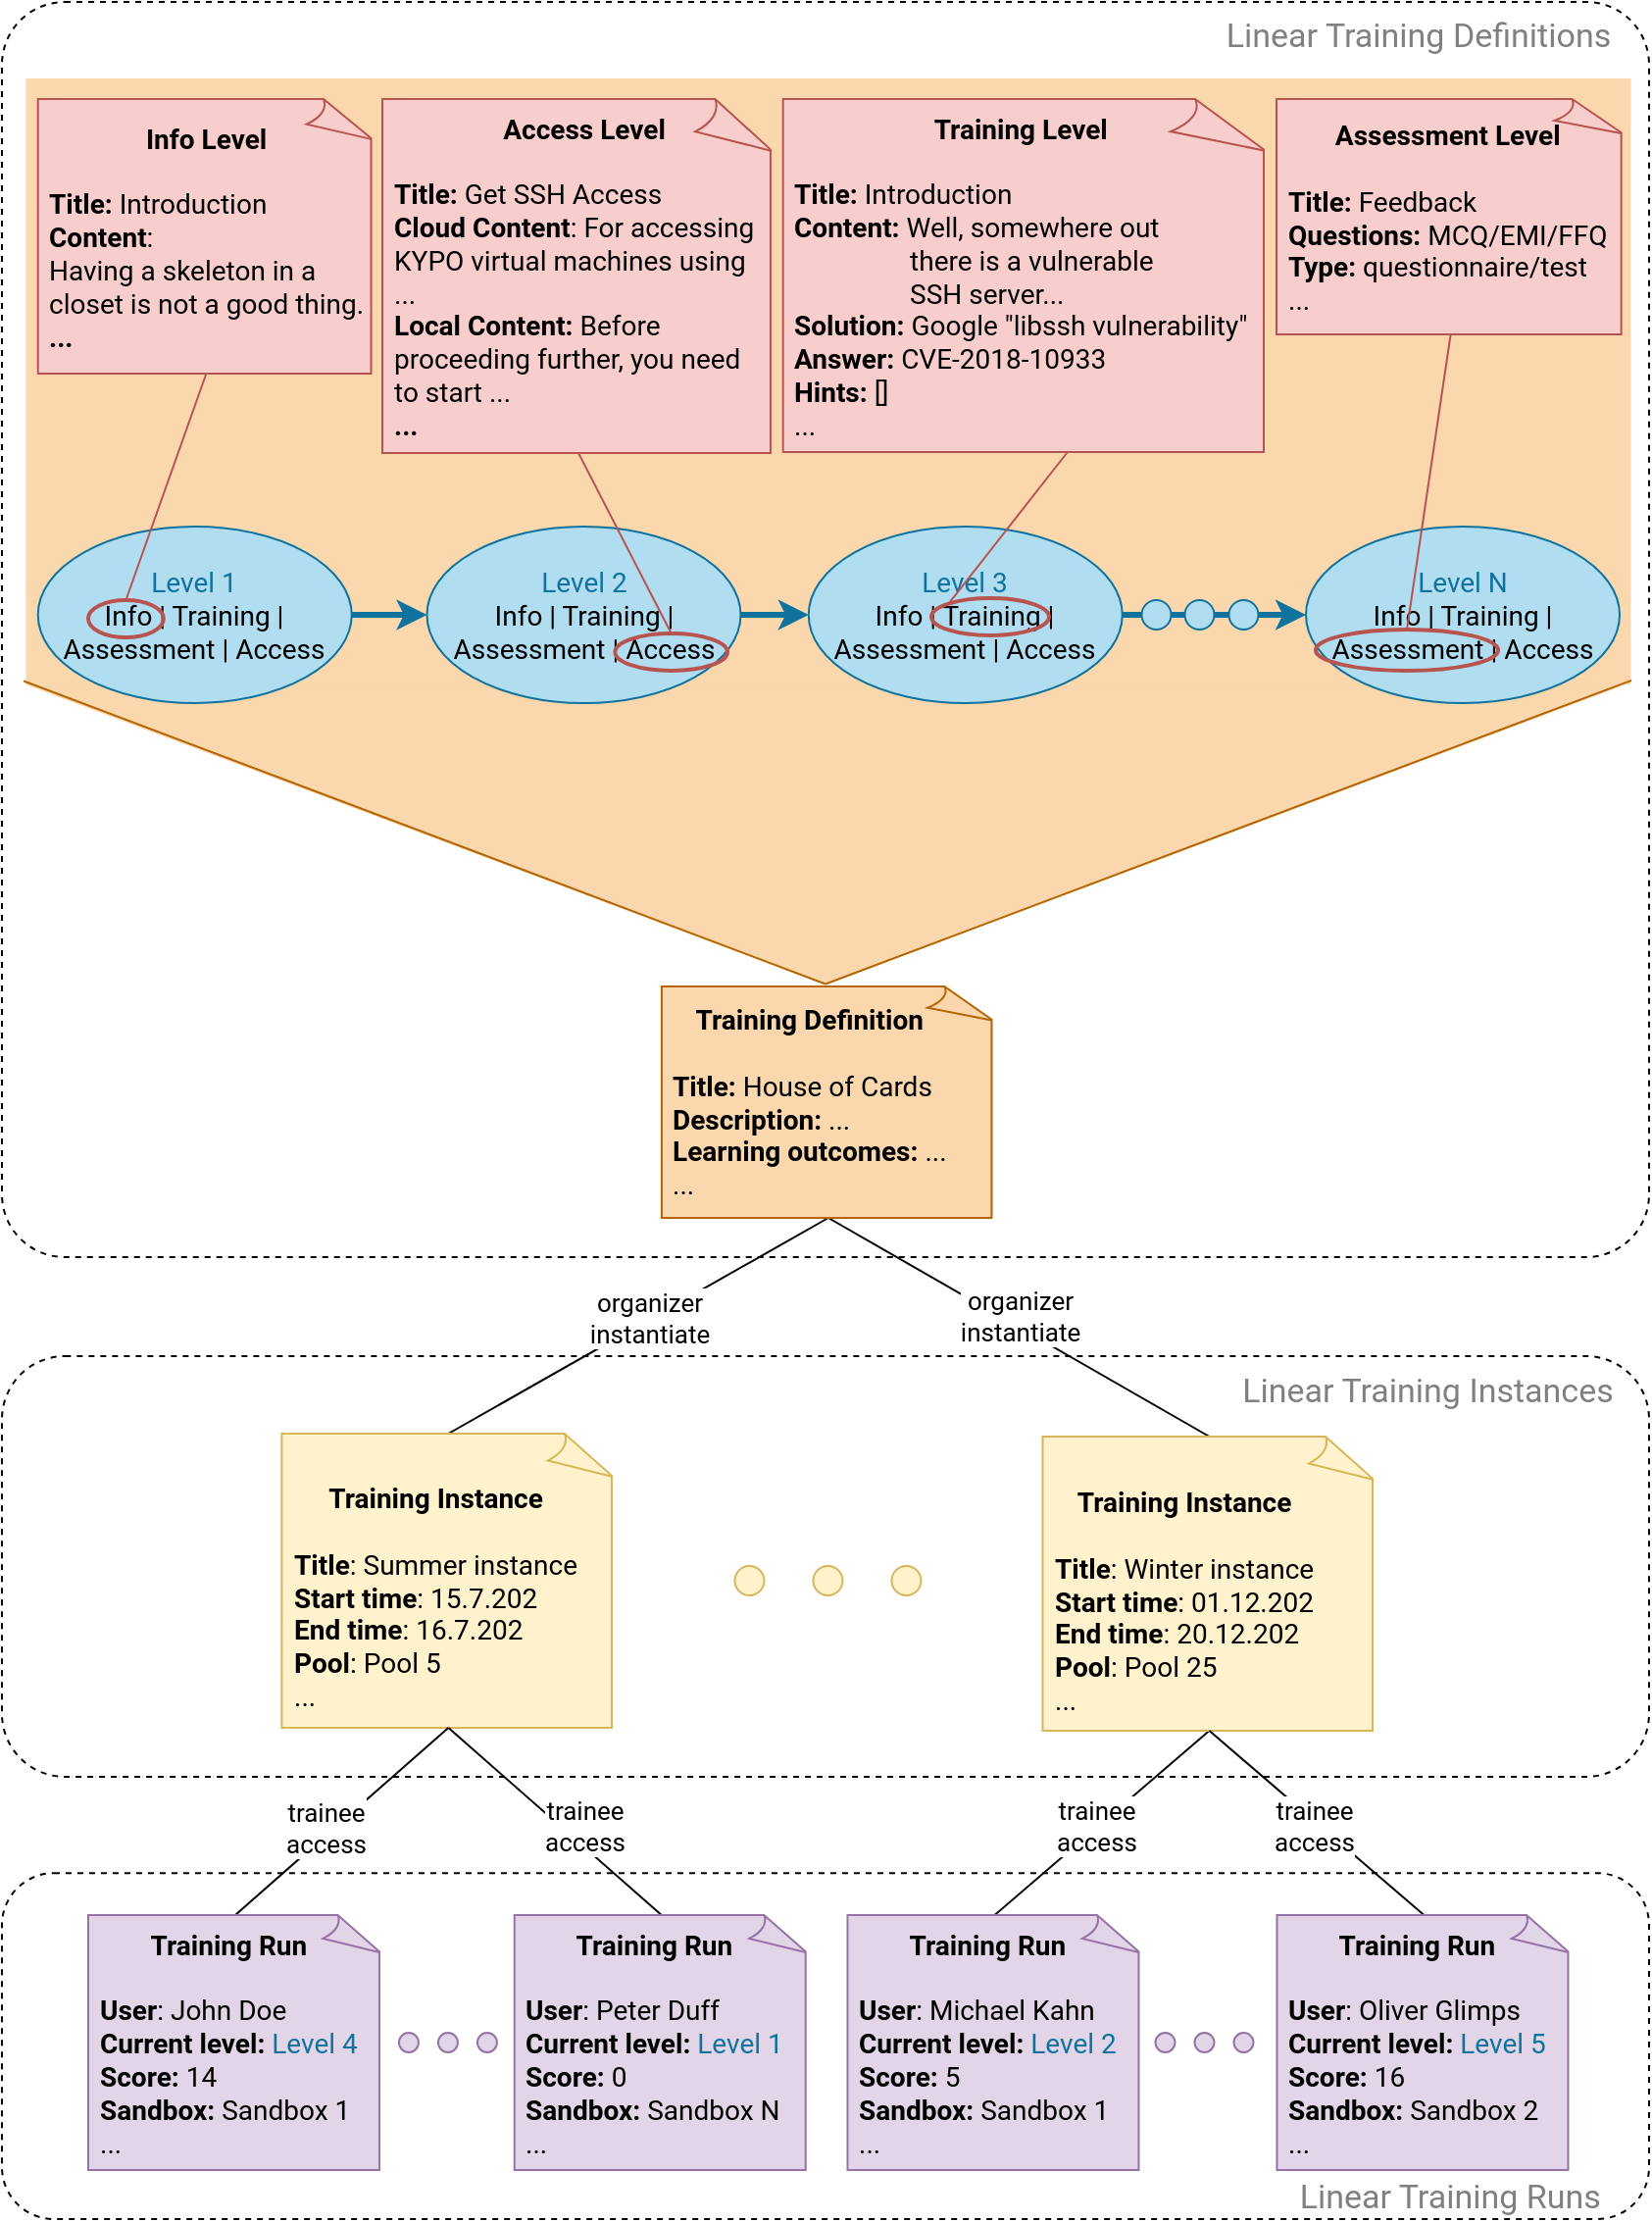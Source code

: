 <mxfile version="20.0.1" type="google"><diagram id="N9VuCAeONcaqFVB-W8J4" name="Page-1"><mxGraphModel grid="1" page="1" gridSize="10" guides="1" tooltips="1" connect="1" arrows="1" fold="1" pageScale="1" pageWidth="840" pageHeight="1135" math="0" shadow="0"><root><mxCell id="0"/><mxCell id="1" parent="0"/><mxCell id="20mukdS7Ii_qEKHX3Sq8-68" value="&lt;div style=&quot;font-size: 13px&quot;&gt;&lt;font style=&quot;font-size: 17px&quot;&gt;Linear Training Runs&lt;/font&gt; &amp;nbsp; &amp;nbsp; &amp;nbsp;&amp;nbsp; &lt;br&gt;&lt;/div&gt;" style="rounded=1;whiteSpace=wrap;html=1;strokeWidth=1;fillColor=none;fontFamily=Roboto;align=right;dashed=1;verticalAlign=bottom;fontColor=#808080;rotation=0;arcSize=15;fontSource=https%3A%2F%2Ffonts.googleapis.com%2Fcss%3Ffamily%3DRoboto;" vertex="1" parent="1"><mxGeometry x="-1680" y="954.1" width="840" height="176.4" as="geometry"/></mxCell><mxCell id="20mukdS7Ii_qEKHX3Sq8-67" value="&lt;div style=&quot;font-size: 13px&quot;&gt;&lt;font style=&quot;font-size: 17px&quot;&gt;&amp;nbsp;Linear Training Instances&lt;/font&gt; &amp;nbsp;&amp;nbsp;&amp;nbsp;&amp;nbsp; &lt;br&gt;&lt;/div&gt;&amp;nbsp;&amp;nbsp;&amp;nbsp;&amp;nbsp;&amp;nbsp; " style="rounded=1;whiteSpace=wrap;html=1;strokeWidth=1;fillColor=none;fontFamily=Roboto;align=right;dashed=1;verticalAlign=top;fontColor=#808080;rotation=0;arcSize=15;fontSource=https%3A%2F%2Ffonts.googleapis.com%2Fcss%3Ffamily%3DRoboto;" vertex="1" parent="1"><mxGeometry x="-1680" y="690.5" width="840" height="214.5" as="geometry"/></mxCell><mxCell id="20mukdS7Ii_qEKHX3Sq8-66" value="&lt;div style=&quot;font-size: 14px&quot;&gt;&lt;font style=&quot;font-size: 17px&quot;&gt;Linear Training Definition&lt;/font&gt;&lt;font style=&quot;font-size: 17px&quot;&gt;s&lt;/font&gt; &amp;nbsp;&amp;nbsp;&amp;nbsp;&amp;nbsp; &lt;br&gt;&lt;/div&gt;&amp;nbsp;&amp;nbsp;&amp;nbsp;&amp;nbsp;&amp;nbsp; " style="rounded=1;whiteSpace=wrap;html=1;strokeWidth=1;fillColor=none;fontFamily=Roboto;align=right;dashed=1;verticalAlign=top;fontColor=#808080;rotation=0;arcSize=5;fontSource=https%3A%2F%2Ffonts.googleapis.com%2Fcss%3Ffamily%3DRoboto;" vertex="1" parent="1"><mxGeometry x="-1680" width="840" height="640" as="geometry"/></mxCell><mxCell id="20mukdS7Ii_qEKHX3Sq8-1" value="" style="rounded=0;whiteSpace=wrap;html=1;strokeWidth=1;fillColor=#fad7ac;strokeColor=#FAD7AC;fontSize=14;fontFamily=Roboto;fontSource=https%3A%2F%2Ffonts.googleapis.com%2Fcss%3Ffamily%3DRoboto;" vertex="1" parent="1"><mxGeometry x="-1667.3" y="39.5" width="817.52" height="308" as="geometry"/></mxCell><mxCell id="20mukdS7Ii_qEKHX3Sq8-2" style="rounded=0;orthogonalLoop=1;jettySize=auto;html=1;exitX=0.5;exitY=1;exitDx=0;exitDy=0;exitPerimeter=0;endArrow=none;endFill=0;strokeWidth=1;entryX=0.5;entryY=0;entryDx=0;entryDy=0;entryPerimeter=0;startArrow=none;startFill=0;fontFamily=Roboto;fontSource=https%3A%2F%2Ffonts.googleapis.com%2Fcss%3Ffamily%3DRoboto;" edge="1" parent="1" source="20mukdS7Ii_qEKHX3Sq8-6" target="20mukdS7Ii_qEKHX3Sq8-7"><mxGeometry relative="1" as="geometry"/></mxCell><mxCell id="20mukdS7Ii_qEKHX3Sq8-3" value="&lt;font data-font-src=&quot;https://fonts.googleapis.com/css?family=Roboto&quot; style=&quot;font-size: 13px;&quot;&gt;organizer &lt;br style=&quot;font-size: 13px;&quot;&gt;instantiate &lt;/font&gt;" style="edgeLabel;html=1;align=center;verticalAlign=middle;resizable=0;points=[];rotation=0;fontSize=13;fontFamily=Roboto;fontSource=https%3A%2F%2Ffonts.googleapis.com%2Fcss%3Ffamily%3DRoboto;" vertex="1" connectable="0" parent="20mukdS7Ii_qEKHX3Sq8-2"><mxGeometry x="-0.064" y="-1" relative="1" as="geometry"><mxPoint as="offset"/></mxGeometry></mxCell><mxCell id="20mukdS7Ii_qEKHX3Sq8-4" style="edgeStyle=none;rounded=0;orthogonalLoop=1;jettySize=auto;html=1;exitX=0.5;exitY=1;exitDx=0;exitDy=0;exitPerimeter=0;entryX=0.5;entryY=0;entryDx=0;entryDy=0;entryPerimeter=0;endArrow=none;endFill=0;strokeWidth=1;startArrow=none;startFill=0;fontFamily=Roboto;fontSource=https%3A%2F%2Ffonts.googleapis.com%2Fcss%3Ffamily%3DRoboto;" edge="1" parent="1" source="20mukdS7Ii_qEKHX3Sq8-6" target="20mukdS7Ii_qEKHX3Sq8-20"><mxGeometry relative="1" as="geometry"/></mxCell><mxCell id="20mukdS7Ii_qEKHX3Sq8-5" value="&lt;font data-font-src=&quot;https://fonts.googleapis.com/css?family=Roboto&quot; style=&quot;font-size: 13px;&quot;&gt;organizer &lt;br style=&quot;font-size: 13px;&quot;&gt;instantiate &lt;/font&gt;" style="edgeLabel;html=1;align=center;verticalAlign=middle;resizable=0;points=[];rotation=0;fontSize=13;fontFamily=Roboto;fontSource=https%3A%2F%2Ffonts.googleapis.com%2Fcss%3Ffamily%3DRoboto;" vertex="1" connectable="0" parent="20mukdS7Ii_qEKHX3Sq8-4"><mxGeometry x="-0.179" y="-3" relative="1" as="geometry"><mxPoint x="19.03" y="1" as="offset"/></mxGeometry></mxCell><mxCell id="20mukdS7Ii_qEKHX3Sq8-6" value="&lt;div style=&quot;font-size: 14px;&quot; align=&quot;center&quot;&gt;&lt;font data-font-src=&quot;https://fonts.googleapis.com/css?family=Open+Sans&quot; style=&quot;font-size: 14px;&quot;&gt;Training Definition&lt;br style=&quot;font-size: 14px;&quot;&gt;&lt;/font&gt;&lt;/div&gt;&lt;div style=&quot;font-size: 14px;&quot;&gt;&lt;font data-font-src=&quot;https://fonts.googleapis.com/css?family=Open+Sans&quot; style=&quot;font-size: 14px;&quot;&gt;&lt;br style=&quot;font-size: 14px;&quot;&gt;&lt;/font&gt;&lt;/div&gt;&lt;div style=&quot;font-size: 14px;&quot;&gt;&lt;font data-font-src=&quot;https://fonts.googleapis.com/css?family=Open+Sans&quot; style=&quot;font-size: 14px;&quot;&gt;&lt;b style=&quot;font-size: 14px;&quot;&gt;Title&lt;/b&gt;: &lt;span style=&quot;font-weight: normal; font-size: 14px;&quot;&gt;House of Cards&lt;/span&gt; &lt;br style=&quot;font-size: 14px;&quot;&gt;&lt;/font&gt;&lt;/div&gt;&lt;div style=&quot;font-size: 14px;&quot;&gt;&lt;div style=&quot;font-size: 14px;&quot;&gt;&lt;font data-font-src=&quot;https://fonts.googleapis.com/css?family=Open+Sans&quot; style=&quot;font-size: 14px;&quot;&gt;&lt;b style=&quot;font-size: 14px;&quot;&gt;Description:&lt;/b&gt; &lt;span style=&quot;font-weight: normal; font-size: 14px;&quot;&gt;...&lt;/span&gt;&lt;/font&gt;&lt;font data-font-src=&quot;https://fonts.googleapis.com/css?family=Open+Sans&quot; style=&quot;font-size: 14px;&quot;&gt;&lt;br style=&quot;font-size: 14px;&quot;&gt;&lt;font data-font-src=&quot;https://fonts.googleapis.com/css?family=Roboto&quot; style=&quot;font-size: 14px;&quot;&gt;&lt;b style=&quot;font-size: 14px;&quot;&gt;Learning outcomes&lt;/b&gt;: &lt;span style=&quot;font-weight: normal; font-size: 14px;&quot;&gt;...&lt;/span&gt;&lt;/font&gt;&lt;br style=&quot;font-size: 14px;&quot;&gt;&lt;/font&gt;&lt;/div&gt; &lt;div style=&quot;font-size: 14px;&quot;&gt;&lt;font data-font-src=&quot;https://fonts.googleapis.com/css?family=Open+Sans&quot; style=&quot;font-size: 14px;&quot;&gt;&lt;span style=&quot;font-weight: normal; font-size: 14px;&quot;&gt;...&lt;/span&gt;&lt;/font&gt;&lt;/div&gt;&lt;/div&gt;" style="whiteSpace=wrap;html=1;shape=mxgraph.basic.document;fontStyle=1;fillColor=#fad7ac;strokeColor=#b46504;align=left;spacingLeft=4;fontSize=14;fontFamily=Roboto;fontSource=https%3A%2F%2Ffonts.googleapis.com%2Fcss%3Ffamily%3DRoboto;" vertex="1" parent="1"><mxGeometry x="-1343.54" y="502" width="170" height="118" as="geometry"/></mxCell><mxCell id="20mukdS7Ii_qEKHX3Sq8-7" value="&lt;font data-font-src=&quot;https://fonts.googleapis.com/css?family=Roboto&quot; style=&quot;font-size: 14px;&quot;&gt;&lt;b style=&quot;font-size: 14px;&quot;&gt;&lt;br style=&quot;font-size: 14px;&quot;&gt;&lt;/b&gt;&lt;/font&gt;&lt;div style=&quot;font-size: 14px;&quot;&gt;&lt;div style=&quot;font-size: 14px;&quot; align=&quot;center&quot;&gt;&lt;font data-font-src=&quot;https://fonts.googleapis.com/css?family=Roboto&quot; style=&quot;font-size: 14px;&quot;&gt;&lt;b style=&quot;font-size: 14px;&quot;&gt;Training Instance&lt;/b&gt;&lt;/font&gt;&lt;br style=&quot;font-size: 14px;&quot;&gt;&lt;/div&gt;&lt;br style=&quot;font-size: 14px;&quot;&gt;&lt;/div&gt;&lt;div style=&quot;font-size: 14px;&quot; align=&quot;left&quot;&gt;&lt;font data-font-src=&quot;https://fonts.googleapis.com/css?family=Roboto&quot; style=&quot;font-size: 14px;&quot;&gt;&lt;b style=&quot;font-size: 14px;&quot;&gt;Title&lt;/b&gt;: Summer instance &lt;br style=&quot;font-size: 14px;&quot;&gt;&lt;/font&gt;&lt;/div&gt;&lt;div style=&quot;font-size: 14px;&quot; align=&quot;left&quot;&gt;&lt;font data-font-src=&quot;https://fonts.googleapis.com/css?family=Roboto&quot; style=&quot;font-size: 14px;&quot;&gt;&lt;b style=&quot;font-size: 14px;&quot;&gt;Start&lt;/b&gt; &lt;b style=&quot;font-size: 14px;&quot;&gt;time&lt;/b&gt;: 15.7.202&lt;br style=&quot;font-size: 14px;&quot;&gt;&lt;/font&gt;&lt;/div&gt;&lt;div style=&quot;font-size: 14px;&quot; align=&quot;left&quot;&gt;&lt;font data-font-src=&quot;https://fonts.googleapis.com/css?family=Roboto&quot; style=&quot;font-size: 14px;&quot;&gt;&lt;b style=&quot;font-size: 14px;&quot;&gt;End&lt;/b&gt; &lt;b style=&quot;font-size: 14px;&quot;&gt;time&lt;/b&gt;: 16.7.202&lt;br style=&quot;font-size: 14px;&quot;&gt;&lt;b style=&quot;font-size: 14px;&quot;&gt;Pool&lt;/b&gt;: Pool 5&lt;br style=&quot;font-size: 14px;&quot;&gt;&lt;/font&gt;&lt;/div&gt;&lt;div style=&quot;font-size: 14px;&quot; align=&quot;left&quot;&gt;&lt;font data-font-src=&quot;https://fonts.googleapis.com/css?family=Roboto&quot; style=&quot;font-size: 14px;&quot;&gt;...&lt;br style=&quot;font-size: 14px;&quot;&gt;&lt;/font&gt;&lt;/div&gt;" style="whiteSpace=wrap;html=1;shape=mxgraph.basic.document;fillColor=#fff2cc;strokeColor=#d6b656;align=left;spacingLeft=4;fontSize=14;fontFamily=Roboto;fontSource=https%3A%2F%2Ffonts.googleapis.com%2Fcss%3Ffamily%3DRoboto;" vertex="1" parent="1"><mxGeometry x="-1537.31" y="730" width="170" height="150" as="geometry"/></mxCell><mxCell id="20mukdS7Ii_qEKHX3Sq8-8" style="edgeStyle=orthogonalEdgeStyle;rounded=0;orthogonalLoop=1;jettySize=auto;html=1;exitX=1;exitY=0.5;exitDx=0;exitDy=0;entryX=0;entryY=0.5;entryDx=0;entryDy=0;strokeWidth=3;strokeColor=#10739E;fontSize=14;fontFamily=Roboto;fontSource=https%3A%2F%2Ffonts.googleapis.com%2Fcss%3Ffamily%3DRoboto;" edge="1" parent="1" source="20mukdS7Ii_qEKHX3Sq8-9" target="20mukdS7Ii_qEKHX3Sq8-12"><mxGeometry relative="1" as="geometry"/></mxCell><mxCell id="20mukdS7Ii_qEKHX3Sq8-11" style="edgeStyle=orthogonalEdgeStyle;rounded=0;orthogonalLoop=1;jettySize=auto;html=1;exitX=1;exitY=0.5;exitDx=0;exitDy=0;strokeWidth=3;endArrow=none;endFill=0;strokeColor=#10739E;fontSize=14;fontFamily=Roboto;fontSource=https%3A%2F%2Ffonts.googleapis.com%2Fcss%3Ffamily%3DRoboto;" edge="1" parent="1" source="20mukdS7Ii_qEKHX3Sq8-12" target="20mukdS7Ii_qEKHX3Sq8-14"><mxGeometry relative="1" as="geometry"/></mxCell><mxCell id="20mukdS7Ii_qEKHX3Sq8-13" style="edgeStyle=orthogonalEdgeStyle;rounded=0;orthogonalLoop=1;jettySize=auto;html=1;exitX=1;exitY=0.5;exitDx=0;exitDy=0;entryX=0;entryY=0.5;entryDx=0;entryDy=0;endArrow=none;endFill=0;strokeWidth=3;strokeColor=#10739E;fontSize=14;fontFamily=Roboto;fontSource=https%3A%2F%2Ffonts.googleapis.com%2Fcss%3Ffamily%3DRoboto;" edge="1" parent="1" source="20mukdS7Ii_qEKHX3Sq8-14" target="20mukdS7Ii_qEKHX3Sq8-16"><mxGeometry relative="1" as="geometry"/></mxCell><mxCell id="20mukdS7Ii_qEKHX3Sq8-14" value="" style="ellipse;whiteSpace=wrap;html=1;aspect=fixed;strokeWidth=1;fillColor=#b1ddf0;strokeColor=#10739e;fontSize=14;fontFamily=Roboto;fontSource=https%3A%2F%2Ffonts.googleapis.com%2Fcss%3Ffamily%3DRoboto;" vertex="1" parent="1"><mxGeometry x="-1098.76" y="305" width="15" height="15" as="geometry"/></mxCell><mxCell id="20mukdS7Ii_qEKHX3Sq8-15" style="edgeStyle=orthogonalEdgeStyle;rounded=0;orthogonalLoop=1;jettySize=auto;html=1;exitX=1;exitY=0.5;exitDx=0;exitDy=0;entryX=0;entryY=0.5;entryDx=0;entryDy=0;endArrow=none;endFill=0;strokeWidth=3;strokeColor=#10739E;fontSize=14;fontFamily=Roboto;fontSource=https%3A%2F%2Ffonts.googleapis.com%2Fcss%3Ffamily%3DRoboto;" edge="1" parent="1" source="20mukdS7Ii_qEKHX3Sq8-16" target="20mukdS7Ii_qEKHX3Sq8-18"><mxGeometry relative="1" as="geometry"/></mxCell><mxCell id="20mukdS7Ii_qEKHX3Sq8-16" value="" style="ellipse;whiteSpace=wrap;html=1;aspect=fixed;strokeWidth=1;fillColor=#b1ddf0;strokeColor=#10739e;fontSize=14;fontFamily=Roboto;fontSource=https%3A%2F%2Ffonts.googleapis.com%2Fcss%3Ffamily%3DRoboto;" vertex="1" parent="1"><mxGeometry x="-1076.76" y="305" width="15" height="15" as="geometry"/></mxCell><mxCell id="20mukdS7Ii_qEKHX3Sq8-17" style="edgeStyle=orthogonalEdgeStyle;rounded=0;orthogonalLoop=1;jettySize=auto;html=1;exitX=1;exitY=0.5;exitDx=0;exitDy=0;entryX=0;entryY=0.5;entryDx=0;entryDy=0;endArrow=classic;endFill=1;strokeWidth=3;strokeColor=#10739E;fontSize=14;fontFamily=Roboto;fontSource=https%3A%2F%2Ffonts.googleapis.com%2Fcss%3Ffamily%3DRoboto;" edge="1" parent="1" source="20mukdS7Ii_qEKHX3Sq8-18" target="20mukdS7Ii_qEKHX3Sq8-10"><mxGeometry relative="1" as="geometry"/></mxCell><mxCell id="20mukdS7Ii_qEKHX3Sq8-18" value="" style="ellipse;whiteSpace=wrap;html=1;aspect=fixed;strokeWidth=1;fillColor=#b1ddf0;strokeColor=#10739e;fontSize=14;fontFamily=Roboto;fontSource=https%3A%2F%2Ffonts.googleapis.com%2Fcss%3Ffamily%3DRoboto;" vertex="1" parent="1"><mxGeometry x="-1054.26" y="305" width="15" height="15" as="geometry"/></mxCell><mxCell id="20mukdS7Ii_qEKHX3Sq8-19" style="rounded=0;orthogonalLoop=1;jettySize=auto;html=1;exitX=0.5;exitY=1;exitDx=0;exitDy=0;exitPerimeter=0;endArrow=none;endFill=0;strokeWidth=1;entryX=0.5;entryY=0;entryDx=0;entryDy=0;entryPerimeter=0;fontFamily=Roboto;fontSource=https%3A%2F%2Ffonts.googleapis.com%2Fcss%3Ffamily%3DRoboto;" edge="1" parent="1" source="20mukdS7Ii_qEKHX3Sq8-20" target="20mukdS7Ii_qEKHX3Sq8-32"><mxGeometry relative="1" as="geometry"/></mxCell><mxCell id="20mukdS7Ii_qEKHX3Sq8-20" value="&lt;div style=&quot;font-size: 14px&quot; align=&quot;center&quot;&gt;&lt;br style=&quot;font-size: 14px&quot;&gt;&lt;/div&gt;&lt;div style=&quot;font-size: 14px&quot; align=&quot;center&quot;&gt;&lt;font data-font-src=&quot;https://fonts.googleapis.com/css?family=Roboto&quot; style=&quot;font-size: 14px&quot;&gt;&lt;b style=&quot;font-size: 14px&quot;&gt;Training Instance&lt;/b&gt;&lt;/font&gt;&lt;br style=&quot;font-size: 14px&quot;&gt;&lt;/div&gt;&lt;font data-font-src=&quot;https://fonts.googleapis.com/css?family=Roboto&quot; style=&quot;font-size: 10px&quot;&gt;&lt;br style=&quot;font-size: 14px&quot;&gt;&lt;/font&gt;&lt;div style=&quot;font-size: 14px&quot;&gt;&lt;font data-font-src=&quot;https://fonts.googleapis.com/css?family=Roboto&quot; style=&quot;font-size: 14px&quot;&gt;&lt;b style=&quot;font-size: 14px&quot;&gt;Title&lt;/b&gt;: Winter instance &lt;br style=&quot;font-size: 14px&quot;&gt;&lt;/font&gt;&lt;/div&gt;&lt;div style=&quot;font-size: 14px&quot;&gt;&lt;font data-font-src=&quot;https://fonts.googleapis.com/css?family=Roboto&quot; style=&quot;font-size: 14px&quot;&gt;&lt;b style=&quot;font-size: 14px&quot;&gt;Start&lt;/b&gt; &lt;b style=&quot;font-size: 14px&quot;&gt;time&lt;/b&gt;: 01.12.202&lt;br style=&quot;font-size: 14px&quot;&gt;&lt;/font&gt;&lt;/div&gt;&lt;div style=&quot;font-size: 14px&quot;&gt;&lt;font data-font-src=&quot;https://fonts.googleapis.com/css?family=Roboto&quot; style=&quot;font-size: 14px&quot;&gt;&lt;b style=&quot;font-size: 14px&quot;&gt;End&lt;/b&gt; &lt;b style=&quot;font-size: 14px&quot;&gt;time&lt;/b&gt;: 20.12.202&lt;/font&gt;&lt;/div&gt;&lt;div style=&quot;font-size: 14px&quot;&gt;&lt;font data-font-src=&quot;https://fonts.googleapis.com/css?family=Roboto&quot; style=&quot;font-size: 14px&quot;&gt;&lt;b style=&quot;font-size: 14px&quot;&gt;Pool&lt;/b&gt;: Pool 25&lt;/font&gt;&lt;/div&gt;&lt;div style=&quot;font-size: 14px&quot;&gt;&lt;font data-font-src=&quot;https://fonts.googleapis.com/css?family=Roboto&quot; style=&quot;font-size: 14px&quot;&gt;...&lt;br style=&quot;font-size: 14px&quot;&gt;&lt;/font&gt;&lt;/div&gt;" style="whiteSpace=wrap;html=1;shape=mxgraph.basic.document;fillColor=#fff2cc;strokeColor=#d6b656;align=left;spacingLeft=4;fontSize=14;fontFamily=Roboto;fontSource=https%3A%2F%2Ffonts.googleapis.com%2Fcss%3Ffamily%3DRoboto;" vertex="1" parent="1"><mxGeometry x="-1149.26" y="731.5" width="170" height="150" as="geometry"/></mxCell><mxCell id="20mukdS7Ii_qEKHX3Sq8-21" style="edgeStyle=none;rounded=0;orthogonalLoop=1;jettySize=auto;html=1;exitX=0.5;exitY=0;exitDx=0;exitDy=0;exitPerimeter=0;entryX=0.5;entryY=1;entryDx=0;entryDy=0;entryPerimeter=0;endArrow=none;endFill=0;strokeWidth=1;fontFamily=Roboto;fontSource=https%3A%2F%2Ffonts.googleapis.com%2Fcss%3Ffamily%3DRoboto;" edge="1" parent="1" source="20mukdS7Ii_qEKHX3Sq8-22" target="20mukdS7Ii_qEKHX3Sq8-7"><mxGeometry relative="1" as="geometry"/></mxCell><mxCell id="20mukdS7Ii_qEKHX3Sq8-22" value="&lt;div align=&quot;center&quot;&gt;&lt;b style=&quot;font-size: 14px&quot;&gt;Training Run&lt;/b&gt;&lt;br style=&quot;font-size: 14px&quot;&gt;&lt;/div&gt;&lt;br style=&quot;font-size: 14px&quot;&gt;&lt;div style=&quot;font-size: 14px&quot;&gt;&lt;b style=&quot;font-size: 14px&quot;&gt;User&lt;/b&gt;: John Doe&lt;br style=&quot;font-size: 14px&quot;&gt;&lt;/div&gt;&lt;div style=&quot;font-size: 14px&quot;&gt;&lt;b style=&quot;font-size: 14px&quot;&gt;Current level:&lt;/b&gt; &lt;font style=&quot;font-size: 14px&quot; color=&quot;#10739E&quot;&gt;Level 4&lt;/font&gt;&lt;br style=&quot;font-size: 14px&quot;&gt;&lt;/div&gt;&lt;div style=&quot;font-size: 14px&quot;&gt;&lt;b style=&quot;font-size: 14px&quot;&gt;Score: &lt;/b&gt;14&lt;/div&gt;&lt;div style=&quot;font-size: 14px&quot;&gt;&lt;b style=&quot;font-size: 14px&quot;&gt;Sandbox:&lt;/b&gt; Sandbox 1&lt;br style=&quot;font-size: 14px&quot;&gt;&lt;/div&gt;&lt;div style=&quot;font-size: 14px&quot;&gt;...&lt;br style=&quot;font-size: 14px&quot;&gt;&lt;/div&gt;" style="whiteSpace=wrap;html=1;shape=mxgraph.basic.document;fillColor=#e1d5e7;strokeColor=#9673a6;fontFamily=Roboto;fontSource=https%3A%2F%2Ffonts.googleapis.com%2Fcss%3Ffamily%3DRoboto;align=left;spacingLeft=4;fontSize=14;" vertex="1" parent="1"><mxGeometry x="-1636" y="975.5" width="150" height="130" as="geometry"/></mxCell><mxCell id="20mukdS7Ii_qEKHX3Sq8-23" style="edgeStyle=none;rounded=0;orthogonalLoop=1;jettySize=auto;html=1;exitX=0.5;exitY=0;exitDx=0;exitDy=0;exitPerimeter=0;entryX=0.5;entryY=1;entryDx=0;entryDy=0;entryPerimeter=0;endArrow=none;endFill=0;strokeWidth=1;fontFamily=Roboto;fontSource=https%3A%2F%2Ffonts.googleapis.com%2Fcss%3Ffamily%3DRoboto;" edge="1" parent="1" source="20mukdS7Ii_qEKHX3Sq8-24" target="20mukdS7Ii_qEKHX3Sq8-7"><mxGeometry relative="1" as="geometry"/></mxCell><mxCell id="20mukdS7Ii_qEKHX3Sq8-24" value="&lt;div style=&quot;font-size: 14px;&quot; align=&quot;center&quot;&gt;&lt;b style=&quot;font-size: 14px;&quot;&gt;Training Run&lt;/b&gt;&lt;br style=&quot;font-size: 14px;&quot;&gt;&lt;/div&gt;&lt;br style=&quot;font-size: 14px;&quot;&gt;&lt;div style=&quot;font-size: 14px;&quot;&gt;&lt;b style=&quot;font-size: 14px;&quot;&gt;User&lt;/b&gt;: Peter Duff&lt;br style=&quot;font-size: 14px;&quot;&gt;&lt;/div&gt;&lt;div style=&quot;font-size: 14px;&quot;&gt;&lt;b style=&quot;font-size: 14px;&quot;&gt;Current level:&lt;/b&gt; &lt;font style=&quot;font-size: 14px;&quot; color=&quot;#10739E&quot;&gt;Level 1&lt;/font&gt;&lt;br style=&quot;font-size: 14px;&quot;&gt;&lt;/div&gt;&lt;div style=&quot;font-size: 14px;&quot;&gt;&lt;b style=&quot;font-size: 14px;&quot;&gt;Score: &lt;/b&gt;0&lt;br style=&quot;font-size: 14px;&quot;&gt;&lt;b style=&quot;font-size: 14px;&quot;&gt;Sandbox: &lt;/b&gt;Sandbox N&lt;br style=&quot;font-size: 14px;&quot;&gt;&lt;/div&gt;&lt;div style=&quot;font-size: 14px;&quot;&gt;...&lt;br style=&quot;font-size: 14px;&quot;&gt;&lt;/div&gt;" style="whiteSpace=wrap;html=1;shape=mxgraph.basic.document;fillColor=#e1d5e7;strokeColor=#9673a6;fontFamily=Roboto;fontSource=https%3A%2F%2Ffonts.googleapis.com%2Fcss%3Ffamily%3DRoboto;align=left;spacingLeft=4;fontSize=14;" vertex="1" parent="1"><mxGeometry x="-1418.62" y="975.5" width="150" height="130" as="geometry"/></mxCell><mxCell id="20mukdS7Ii_qEKHX3Sq8-25" value="" style="ellipse;whiteSpace=wrap;html=1;aspect=fixed;strokeWidth=1;fillColor=#fff2cc;strokeColor=#d6b656;fontSize=14;fontFamily=Roboto;fontSource=https%3A%2F%2Ffonts.googleapis.com%2Fcss%3Ffamily%3DRoboto;" vertex="1" parent="1"><mxGeometry x="-1306.26" y="797.5" width="15" height="15" as="geometry"/></mxCell><mxCell id="20mukdS7Ii_qEKHX3Sq8-26" value="" style="ellipse;whiteSpace=wrap;html=1;aspect=fixed;strokeWidth=1;fillColor=#fff2cc;strokeColor=#d6b656;fontSize=14;fontFamily=Roboto;fontSource=https%3A%2F%2Ffonts.googleapis.com%2Fcss%3Ffamily%3DRoboto;" vertex="1" parent="1"><mxGeometry x="-1266.26" y="797.5" width="15" height="15" as="geometry"/></mxCell><mxCell id="20mukdS7Ii_qEKHX3Sq8-27" value="" style="ellipse;whiteSpace=wrap;html=1;aspect=fixed;strokeWidth=1;fillColor=#fff2cc;strokeColor=#d6b656;fontSize=14;fontFamily=Roboto;fontSource=https%3A%2F%2Ffonts.googleapis.com%2Fcss%3Ffamily%3DRoboto;" vertex="1" parent="1"><mxGeometry x="-1226.26" y="797.5" width="15" height="15" as="geometry"/></mxCell><mxCell id="20mukdS7Ii_qEKHX3Sq8-28" value="" style="ellipse;whiteSpace=wrap;html=1;aspect=fixed;strokeWidth=1;fillColor=#e1d5e7;strokeColor=#9673a6;fontSize=14;fontFamily=Roboto;fontSource=https%3A%2F%2Ffonts.googleapis.com%2Fcss%3Ffamily%3DRoboto;" vertex="1" parent="1"><mxGeometry x="-1477.53" y="1035.5" width="10" height="10" as="geometry"/></mxCell><mxCell id="20mukdS7Ii_qEKHX3Sq8-29" value="" style="ellipse;whiteSpace=wrap;html=1;aspect=fixed;strokeWidth=1;fillColor=#e1d5e7;strokeColor=#9673a6;fontSize=14;fontFamily=Roboto;fontSource=https%3A%2F%2Ffonts.googleapis.com%2Fcss%3Ffamily%3DRoboto;" vertex="1" parent="1"><mxGeometry x="-1457.53" y="1035.5" width="10" height="10" as="geometry"/></mxCell><mxCell id="20mukdS7Ii_qEKHX3Sq8-30" value="" style="ellipse;whiteSpace=wrap;html=1;aspect=fixed;strokeWidth=1;fillColor=#e1d5e7;strokeColor=#9673a6;fontSize=14;fontFamily=Roboto;fontSource=https%3A%2F%2Ffonts.googleapis.com%2Fcss%3Ffamily%3DRoboto;" vertex="1" parent="1"><mxGeometry x="-1437.53" y="1035.5" width="10" height="10" as="geometry"/></mxCell><mxCell id="20mukdS7Ii_qEKHX3Sq8-32" value="&lt;div style=&quot;font-size: 14px;&quot; align=&quot;center&quot;&gt;&lt;b style=&quot;font-size: 14px;&quot;&gt;Training Run&lt;/b&gt;&lt;br style=&quot;font-size: 14px;&quot;&gt;&lt;/div&gt;&lt;br style=&quot;font-size: 14px;&quot;&gt;&lt;div style=&quot;font-size: 14px;&quot;&gt;&lt;b style=&quot;font-size: 14px;&quot;&gt;User&lt;/b&gt;: Michael Kahn&lt;br style=&quot;font-size: 14px;&quot;&gt;&lt;/div&gt;&lt;div style=&quot;font-size: 14px;&quot;&gt;&lt;b style=&quot;font-size: 14px;&quot;&gt;Current level:&lt;/b&gt; &lt;font style=&quot;font-size: 14px;&quot; color=&quot;#10739E&quot;&gt;Level 2&lt;/font&gt;&lt;br style=&quot;font-size: 14px;&quot;&gt;&lt;/div&gt;&lt;div style=&quot;font-size: 14px;&quot;&gt;&lt;b style=&quot;font-size: 14px;&quot;&gt;Score: &lt;/b&gt;5&lt;/div&gt;&lt;div style=&quot;font-size: 14px;&quot;&gt;&lt;b style=&quot;font-size: 14px;&quot;&gt;Sandbox:&lt;/b&gt; &lt;font style=&quot;font-size: 14px;&quot; color=&quot;#666666&quot;&gt;&lt;font style=&quot;font-size: 14px;&quot; color=&quot;#000000&quot;&gt;Sandbox 1&lt;/font&gt;&lt;/font&gt;&lt;br style=&quot;font-size: 14px;&quot;&gt;&lt;/div&gt;&lt;div style=&quot;font-size: 14px;&quot;&gt;...&lt;br style=&quot;font-size: 14px;&quot;&gt;&lt;/div&gt;" style="whiteSpace=wrap;html=1;shape=mxgraph.basic.document;fillColor=#e1d5e7;strokeColor=#9673a6;fontFamily=Roboto;fontSource=https%3A%2F%2Ffonts.googleapis.com%2Fcss%3Ffamily%3DRoboto;align=left;spacingLeft=4;fontSize=14;" vertex="1" parent="1"><mxGeometry x="-1248.76" y="975.5" width="150" height="130" as="geometry"/></mxCell><mxCell id="20mukdS7Ii_qEKHX3Sq8-33" style="rounded=0;orthogonalLoop=1;jettySize=auto;html=1;exitX=0.5;exitY=0;exitDx=0;exitDy=0;exitPerimeter=0;entryX=0.5;entryY=1;entryDx=0;entryDy=0;entryPerimeter=0;endArrow=none;endFill=0;strokeWidth=1;fontFamily=Roboto;fontSource=https%3A%2F%2Ffonts.googleapis.com%2Fcss%3Ffamily%3DRoboto;" edge="1" parent="1" source="20mukdS7Ii_qEKHX3Sq8-35" target="20mukdS7Ii_qEKHX3Sq8-20"><mxGeometry relative="1" as="geometry"/></mxCell><mxCell id="20mukdS7Ii_qEKHX3Sq8-34" value="&lt;font data-font-src=&quot;https://fonts.googleapis.com/css?family=Roboto&quot; style=&quot;font-size: 13px;&quot;&gt;trainee&lt;br style=&quot;font-size: 13px;&quot;&gt; access&lt;/font&gt;" style="edgeLabel;html=1;align=center;verticalAlign=middle;resizable=0;points=[];rotation=0;fontSize=13;fontFamily=Roboto;fontSource=https%3A%2F%2Ffonts.googleapis.com%2Fcss%3Ffamily%3DRoboto;" vertex="1" connectable="0" parent="20mukdS7Ii_qEKHX3Sq8-33"><mxGeometry x="0.093" y="-3" relative="1" as="geometry"><mxPoint x="1.2" y="7.99" as="offset"/></mxGeometry></mxCell><mxCell id="20mukdS7Ii_qEKHX3Sq8-35" value="&lt;div style=&quot;font-size: 14px;&quot; align=&quot;center&quot;&gt;&lt;b style=&quot;font-size: 14px;&quot;&gt;Training Run&lt;/b&gt;&lt;br style=&quot;font-size: 14px;&quot;&gt;&lt;/div&gt;&lt;br style=&quot;font-size: 14px;&quot;&gt;&lt;div style=&quot;font-size: 14px;&quot;&gt;&lt;b style=&quot;font-size: 14px;&quot;&gt;User&lt;/b&gt;: Oliver Glimps&lt;br style=&quot;font-size: 14px;&quot;&gt;&lt;/div&gt;&lt;div style=&quot;font-size: 14px;&quot;&gt;&lt;b style=&quot;font-size: 14px;&quot;&gt;Current level:&lt;/b&gt; &lt;font style=&quot;font-size: 14px;&quot; color=&quot;#10739E&quot;&gt;Level 5&lt;/font&gt;&lt;br style=&quot;font-size: 14px;&quot;&gt;&lt;/div&gt;&lt;div style=&quot;font-size: 14px;&quot;&gt;&lt;b style=&quot;font-size: 14px;&quot;&gt;Score: &lt;/b&gt;16&lt;br style=&quot;font-size: 14px;&quot;&gt;&lt;b style=&quot;font-size: 14px;&quot;&gt;Sandbox: &lt;/b&gt;Sandbox 2&lt;br style=&quot;font-size: 14px;&quot;&gt;&lt;/div&gt;&lt;div style=&quot;font-size: 14px;&quot;&gt;...&lt;br style=&quot;font-size: 14px;&quot;&gt;&lt;/div&gt;" style="whiteSpace=wrap;html=1;shape=mxgraph.basic.document;fillColor=#e1d5e7;strokeColor=#9673a6;fontFamily=Roboto;fontSource=https%3A%2F%2Ffonts.googleapis.com%2Fcss%3Ffamily%3DRoboto;align=left;spacingLeft=4;fontSize=14;" vertex="1" parent="1"><mxGeometry x="-1029.76" y="975.5" width="150" height="130" as="geometry"/></mxCell><mxCell id="20mukdS7Ii_qEKHX3Sq8-40" value="" style="triangle;whiteSpace=wrap;html=1;rounded=0;strokeWidth=1;fillColor=#fad7ac;rotation=90;strokeColor=#FAD7AC;fontSize=14;fontFamily=Roboto;fontSource=https%3A%2F%2Ffonts.googleapis.com%2Fcss%3Ffamily%3DRoboto;" vertex="1" parent="1"><mxGeometry x="-1336.27" y="18.5" width="152.5" height="812" as="geometry"/></mxCell><mxCell id="20mukdS7Ii_qEKHX3Sq8-41" value="&lt;font data-font-src=&quot;https://fonts.googleapis.com/css?family=Roboto&quot; style=&quot;font-size: 13px;&quot;&gt;trainee&lt;br style=&quot;font-size: 13px;&quot;&gt; access&lt;/font&gt;" style="edgeLabel;html=1;align=center;verticalAlign=middle;resizable=0;points=[];rotation=0;fontSize=13;fontFamily=Roboto;fontSource=https%3A%2F%2Ffonts.googleapis.com%2Fcss%3Ffamily%3DRoboto;" vertex="1" connectable="0" parent="1"><mxGeometry x="-1122.648" y="930" as="geometry"/></mxCell><mxCell id="20mukdS7Ii_qEKHX3Sq8-42" value="&lt;font data-font-src=&quot;https://fonts.googleapis.com/css?family=Roboto&quot; style=&quot;font-size: 13px;&quot;&gt;trainee&lt;br style=&quot;font-size: 13px;&quot;&gt; access&lt;/font&gt;" style="edgeLabel;html=1;align=center;verticalAlign=middle;resizable=0;points=[];rotation=0;fontSize=13;fontFamily=Roboto;fontSource=https%3A%2F%2Ffonts.googleapis.com%2Fcss%3Ffamily%3DRoboto;" vertex="1" connectable="0" parent="1"><mxGeometry x="-1383.26" y="930" as="geometry"/></mxCell><mxCell id="20mukdS7Ii_qEKHX3Sq8-43" value="&lt;font data-font-src=&quot;https://fonts.googleapis.com/css?family=Roboto&quot; style=&quot;font-size: 13px;&quot;&gt;trainee&lt;br style=&quot;font-size: 13px;&quot;&gt; access&lt;/font&gt;" style="edgeLabel;html=1;align=center;verticalAlign=middle;resizable=0;points=[];rotation=0;fontSize=13;fontFamily=Roboto;fontSource=https%3A%2F%2Ffonts.googleapis.com%2Fcss%3Ffamily%3DRoboto;" vertex="1" connectable="0" parent="1"><mxGeometry x="-1511.26" y="930" as="geometry"><mxPoint x="-4" y="1" as="offset"/></mxGeometry></mxCell><mxCell id="20mukdS7Ii_qEKHX3Sq8-44" style="edgeStyle=none;rounded=0;orthogonalLoop=1;jettySize=auto;html=1;exitX=1;exitY=0.5;exitDx=0;exitDy=0;entryX=1.001;entryY=0.995;entryDx=0;entryDy=0;entryPerimeter=0;startArrow=none;startFill=0;endArrow=none;endFill=0;strokeWidth=1;strokeColor=#B46504;fontSize=14;fontFamily=Roboto;fontSource=https%3A%2F%2Ffonts.googleapis.com%2Fcss%3Ffamily%3DRoboto;" edge="1" parent="1" source="20mukdS7Ii_qEKHX3Sq8-40" target="20mukdS7Ii_qEKHX3Sq8-1"><mxGeometry relative="1" as="geometry"/></mxCell><mxCell id="20mukdS7Ii_qEKHX3Sq8-45" style="edgeStyle=none;rounded=0;orthogonalLoop=1;jettySize=auto;html=1;exitX=1;exitY=0.5;exitDx=0;exitDy=0;entryX=-0.002;entryY=0.996;entryDx=0;entryDy=0;entryPerimeter=0;startArrow=none;startFill=0;endArrow=none;endFill=0;strokeColor=#B46504;strokeWidth=1;fontSize=14;fontFamily=Roboto;fontSource=https%3A%2F%2Ffonts.googleapis.com%2Fcss%3Ffamily%3DRoboto;" edge="1" parent="1" source="20mukdS7Ii_qEKHX3Sq8-40" target="20mukdS7Ii_qEKHX3Sq8-1"><mxGeometry relative="1" as="geometry"/></mxCell><mxCell id="20mukdS7Ii_qEKHX3Sq8-63" value="&lt;div style=&quot;font-size: 14px;&quot; align=&quot;center&quot;&gt;&lt;font data-font-src=&quot;https://fonts.googleapis.com/css?family=Roboto&quot; style=&quot;font-size: 14px;&quot;&gt;Info Level&lt;br style=&quot;font-size: 14px;&quot;&gt;&lt;/font&gt;&lt;/div&gt;&lt;div style=&quot;font-size: 14px;&quot;&gt;&lt;br style=&quot;font-size: 14px;&quot;&gt;&lt;/div&gt;&lt;div style=&quot;font-size: 14px;&quot; align=&quot;left&quot;&gt;&lt;font data-font-src=&quot;https://fonts.googleapis.com/css?family=Roboto&quot; style=&quot;font-size: 14px;&quot;&gt;&lt;b style=&quot;font-size: 14px;&quot;&gt;Title&lt;/b&gt;:&lt;span style=&quot;font-weight: normal; font-size: 14px;&quot;&gt; Introduction&lt;/span&gt;&lt;/font&gt;&lt;span style=&quot;font-weight: normal; font-size: 14px;&quot;&gt;&lt;br style=&quot;font-size: 14px;&quot;&gt;&lt;/span&gt;&lt;/div&gt;&lt;div style=&quot;font-size: 14px;&quot; align=&quot;left&quot;&gt;&lt;span style=&quot;font-weight: normal; font-size: 14px;&quot;&gt;&lt;font data-font-src=&quot;https://fonts.googleapis.com/css?family=Roboto&quot; style=&quot;font-size: 14px;&quot;&gt;&lt;b style=&quot;font-size: 14px;&quot;&gt;Content&lt;/b&gt;: &lt;br&gt;&lt;/font&gt;&lt;/span&gt;&lt;/div&gt;&lt;div style=&quot;font-size: 14px;&quot; align=&quot;left&quot;&gt;&lt;span style=&quot;font-weight: normal; font-size: 14px;&quot;&gt;&lt;font data-font-src=&quot;https://fonts.googleapis.com/css?family=Roboto&quot; style=&quot;font-size: 14px;&quot;&gt;Having a skeleton in a &lt;br style=&quot;font-size: 14px;&quot;&gt;&lt;/font&gt;&lt;/span&gt;&lt;/div&gt;&lt;div style=&quot;font-size: 14px;&quot; align=&quot;left&quot;&gt;&lt;span style=&quot;font-weight: normal; font-size: 14px;&quot;&gt;&lt;font data-font-src=&quot;https://fonts.googleapis.com/css?family=Roboto&quot; style=&quot;font-size: 14px;&quot;&gt;closet is not a good thing.&lt;/font&gt;&lt;/span&gt;&lt;/div&gt;..." style="whiteSpace=wrap;html=1;shape=mxgraph.basic.document;fontStyle=1;fillColor=#f8cecc;strokeColor=#b85450;align=left;spacingLeft=4;fontSize=14;fontFamily=Roboto;fontSource=https%3A%2F%2Ffonts.googleapis.com%2Fcss%3Ffamily%3DRoboto;" vertex="1" parent="1"><mxGeometry x="-1661.64" y="49.5" width="171.64" height="140" as="geometry"/></mxCell><mxCell id="20mukdS7Ii_qEKHX3Sq8-64" value="&lt;div style=&quot;font-size: 14px;&quot; align=&quot;center&quot;&gt;&lt;font data-font-src=&quot;https://fonts.googleapis.com/css?family=Roboto&quot; style=&quot;font-size: 14px;&quot;&gt;Training Level&lt;br style=&quot;font-size: 14px;&quot;&gt;&lt;/font&gt;&lt;/div&gt;&lt;div style=&quot;font-size: 14px;&quot;&gt;&lt;br style=&quot;font-size: 14px;&quot;&gt;&lt;/div&gt;&lt;div style=&quot;font-size: 14px;&quot; align=&quot;left&quot;&gt;&lt;font data-font-src=&quot;https://fonts.googleapis.com/css?family=Roboto&quot; style=&quot;font-size: 14px;&quot;&gt;&lt;b style=&quot;font-size: 14px;&quot;&gt;Title&lt;/b&gt;: &lt;span style=&quot;font-weight: normal; font-size: 14px;&quot;&gt;Introduction&lt;/span&gt;&lt;/font&gt;&lt;br style=&quot;font-size: 14px;&quot;&gt;&lt;/div&gt;&lt;div style=&quot;font-size: 14px;&quot; align=&quot;left&quot;&gt;&lt;font data-font-src=&quot;https://fonts.googleapis.com/css?family=Open+Sans&quot; style=&quot;font-size: 14px;&quot;&gt;&lt;b style=&quot;font-size: 14px;&quot;&gt;Content&lt;/b&gt;: &lt;span style=&quot;font-weight: normal; font-size: 14px;&quot;&gt;Well, somewhere out &lt;br&gt;&amp;nbsp;&amp;nbsp;&amp;nbsp;&amp;nbsp;&amp;nbsp;&amp;nbsp;&amp;nbsp;&amp;nbsp;&amp;nbsp;&amp;nbsp;&amp;nbsp;&amp;nbsp;&amp;nbsp;&amp;nbsp;&amp;nbsp;&amp;nbsp; there is a vulnerable &lt;br&gt;&lt;/span&gt;&lt;/font&gt;&lt;/div&gt;&lt;div style=&quot;font-size: 14px;&quot; align=&quot;left&quot;&gt;&lt;font data-font-src=&quot;https://fonts.googleapis.com/css?family=Open+Sans&quot; style=&quot;font-size: 14px;&quot;&gt;&lt;span style=&quot;font-weight: normal; font-size: 14px;&quot;&gt;&amp;nbsp;&amp;nbsp;&amp;nbsp;&amp;nbsp;&amp;nbsp;&amp;nbsp;&amp;nbsp;&amp;nbsp;&amp;nbsp;&amp;nbsp;&amp;nbsp;&amp;nbsp;&amp;nbsp;&amp;nbsp;&amp;nbsp;&amp;nbsp; SSH server...&lt;/span&gt;&lt;br style=&quot;font-size: 14px;&quot;&gt;&lt;/font&gt;&lt;/div&gt;&lt;div style=&quot;font-size: 14px;&quot; align=&quot;left&quot;&gt;&lt;font data-font-src=&quot;https://fonts.googleapis.com/css?family=Open+Sans&quot; style=&quot;font-size: 14px;&quot;&gt;&lt;b style=&quot;font-size: 14px;&quot;&gt;Solution&lt;/b&gt;: &lt;span style=&quot;font-weight: normal; font-size: 14px;&quot;&gt;Google &quot;libssh vulnerability&quot; &lt;/span&gt;&lt;br style=&quot;font-size: 14px;&quot;&gt;&lt;/font&gt;&lt;/div&gt;&lt;div style=&quot;font-size: 14px;&quot; align=&quot;left&quot;&gt;&lt;font data-font-src=&quot;https://fonts.googleapis.com/css?family=Open+Sans&quot; style=&quot;font-size: 14px;&quot;&gt;&lt;b style=&quot;font-size: 14px;&quot;&gt;Answer&lt;/b&gt;: &lt;span style=&quot;font-weight: normal; font-size: 14px;&quot;&gt;CVE-2018-10933&lt;/span&gt;&lt;/font&gt;&lt;/div&gt;&lt;div style=&quot;font-size: 14px;&quot; align=&quot;left&quot;&gt;&lt;font data-font-src=&quot;https://fonts.googleapis.com/css?family=Open+Sans&quot; style=&quot;font-size: 14px;&quot;&gt;&lt;b style=&quot;font-size: 14px;&quot;&gt;Hints&lt;/b&gt;: &lt;span style=&quot;font-weight: normal; font-size: 14px;&quot;&gt;[]&lt;/span&gt;&lt;br style=&quot;font-size: 14px;&quot;&gt;&lt;/font&gt;&lt;/div&gt;&lt;div style=&quot;font-size: 14px;&quot; align=&quot;left&quot;&gt;&lt;span style=&quot;font-weight: normal; font-size: 14px;&quot;&gt;...&lt;/span&gt;&lt;br style=&quot;font-size: 14px;&quot;&gt;&lt;/div&gt;" style="whiteSpace=wrap;html=1;shape=mxgraph.basic.document;fontStyle=1;fillColor=#f8cecc;strokeColor=#b85450;align=left;spacingLeft=4;fontSize=14;fontFamily=Roboto;fontSource=https%3A%2F%2Ffonts.googleapis.com%2Fcss%3Ffamily%3DRoboto;" vertex="1" parent="1"><mxGeometry x="-1281.66" y="49.5" width="247.66" height="180" as="geometry"/></mxCell><mxCell id="20mukdS7Ii_qEKHX3Sq8-65" value="&lt;div style=&quot;font-size: 14px;&quot; align=&quot;center&quot;&gt;&lt;span style=&quot;font-weight: normal; font-size: 14px;&quot;&gt;&lt;font data-font-src=&quot;https://fonts.googleapis.com/css?family=Roboto&quot; style=&quot;font-size: 14px;&quot;&gt;&lt;b style=&quot;font-size: 14px;&quot;&gt;Assessment Level&lt;/b&gt;&lt;br style=&quot;font-size: 14px;&quot;&gt;&lt;/font&gt;&lt;/span&gt;&lt;/div&gt;&lt;div style=&quot;font-size: 14px;&quot;&gt;&lt;span style=&quot;font-weight: normal; font-size: 14px;&quot;&gt;&lt;br style=&quot;font-size: 14px;&quot;&gt;&lt;/span&gt;&lt;/div&gt;&lt;div style=&quot;font-size: 14px;&quot; align=&quot;left&quot;&gt;&lt;span style=&quot;font-weight: normal; font-size: 14px;&quot;&gt;&lt;font data-font-src=&quot;https://fonts.googleapis.com/css?family=Roboto&quot; style=&quot;font-size: 14px;&quot;&gt;&lt;b style=&quot;font-size: 14px;&quot;&gt;Title:&lt;/b&gt; Feedback&lt;/font&gt;&lt;/span&gt;&lt;/div&gt;&lt;div style=&quot;font-size: 14px;&quot; align=&quot;left&quot;&gt;&lt;span style=&quot;font-weight: normal; font-size: 14px;&quot;&gt;&lt;font data-font-src=&quot;https://fonts.googleapis.com/css?family=Open+Sans&quot; style=&quot;font-size: 14px;&quot;&gt;&lt;b style=&quot;font-size: 14px;&quot;&gt;Questions:&lt;/b&gt; MCQ/EMI/FFQ&lt;br style=&quot;font-size: 14px;&quot;&gt;&lt;/font&gt;&lt;/span&gt;&lt;/div&gt;&lt;div style=&quot;font-size: 14px;&quot; align=&quot;left&quot;&gt;&lt;span style=&quot;font-weight: normal; font-size: 14px;&quot;&gt;&lt;font data-font-src=&quot;https://fonts.googleapis.com/css?family=Open+Sans&quot; style=&quot;font-size: 14px;&quot;&gt;&lt;b style=&quot;font-size: 14px;&quot;&gt;Type:&lt;/b&gt; questionnaire/test&lt;/font&gt;&lt;/span&gt;&lt;/div&gt;&lt;div style=&quot;font-size: 14px;&quot; align=&quot;left&quot;&gt;&lt;span style=&quot;font-weight: normal; font-size: 14px;&quot;&gt;...&lt;/span&gt;&lt;br style=&quot;font-size: 14px;&quot;&gt;&lt;/div&gt;" style="whiteSpace=wrap;html=1;shape=mxgraph.basic.document;fontStyle=1;fillColor=#f8cecc;strokeColor=#b85450;align=left;spacingLeft=4;fontSize=14;fontFamily=Roboto;fontSource=https%3A%2F%2Ffonts.googleapis.com%2Fcss%3Ffamily%3DRoboto;" vertex="1" parent="1"><mxGeometry x="-1030" y="49.5" width="177.62" height="120" as="geometry"/></mxCell><mxCell id="I__VyptzWKjoGvlsNwZ3-2" value="" style="ellipse;whiteSpace=wrap;html=1;aspect=fixed;strokeWidth=1;fillColor=#e1d5e7;strokeColor=#9673a6;fontSize=14;fontFamily=Roboto;fontSource=https%3A%2F%2Ffonts.googleapis.com%2Fcss%3Ffamily%3DRoboto;" vertex="1" parent="1"><mxGeometry x="-1091.76" y="1035.5" width="10" height="10" as="geometry"/></mxCell><mxCell id="I__VyptzWKjoGvlsNwZ3-3" value="" style="ellipse;whiteSpace=wrap;html=1;aspect=fixed;strokeWidth=1;fillColor=#e1d5e7;strokeColor=#9673a6;fontSize=14;fontFamily=Roboto;fontSource=https%3A%2F%2Ffonts.googleapis.com%2Fcss%3Ffamily%3DRoboto;" vertex="1" parent="1"><mxGeometry x="-1071.76" y="1035.5" width="10" height="10" as="geometry"/></mxCell><mxCell id="I__VyptzWKjoGvlsNwZ3-4" value="" style="ellipse;whiteSpace=wrap;html=1;aspect=fixed;strokeWidth=1;fillColor=#e1d5e7;strokeColor=#9673a6;fontSize=14;fontFamily=Roboto;fontSource=https%3A%2F%2Ffonts.googleapis.com%2Fcss%3Ffamily%3DRoboto;" vertex="1" parent="1"><mxGeometry x="-1051.76" y="1035.5" width="10" height="10" as="geometry"/></mxCell><mxCell id="20mukdS7Ii_qEKHX3Sq8-9" value="&lt;font data-font-src=&quot;https://fonts.googleapis.com/css?family=Roboto&quot; style=&quot;font-size: 14px;&quot; color=&quot;#10739E&quot;&gt;Level 2&lt;/font&gt;&lt;font data-font-src=&quot;https://fonts.googleapis.com/css?family=Roboto&quot; style=&quot;font-size: 14px;&quot;&gt;&lt;br style=&quot;font-size: 14px;&quot;&gt;Info | Training | Assessment | Access &lt;/font&gt;" style="ellipse;whiteSpace=wrap;html=1;strokeWidth=1;fillColor=#b1ddf0;strokeColor=#10739e;fontSize=14;fontFamily=Roboto;fontSource=https%3A%2F%2Ffonts.googleapis.com%2Fcss%3Ffamily%3DRoboto;" vertex="1" parent="1"><mxGeometry x="-1463.26" y="267.5" width="160" height="90" as="geometry"/></mxCell><mxCell id="20mukdS7Ii_qEKHX3Sq8-12" value="&lt;font data-font-src=&quot;https://fonts.googleapis.com/css?family=Roboto&quot; style=&quot;font-size: 14px;&quot; color=&quot;#10739E&quot;&gt;Level 3&lt;/font&gt;&lt;font data-font-src=&quot;https://fonts.googleapis.com/css?family=Roboto&quot; style=&quot;font-size: 14px;&quot;&gt;&lt;br style=&quot;font-size: 14px;&quot;&gt;Info | Training | Assessment | Access &lt;/font&gt;" style="ellipse;whiteSpace=wrap;html=1;fillColor=#b1ddf0;strokeColor=#10739e;fontSize=14;fontFamily=Roboto;fontSource=https%3A%2F%2Ffonts.googleapis.com%2Fcss%3Ffamily%3DRoboto;" vertex="1" parent="1"><mxGeometry x="-1268.62" y="267.5" width="160" height="90" as="geometry"/></mxCell><mxCell id="20mukdS7Ii_qEKHX3Sq8-10" value="&lt;font data-font-src=&quot;https://fonts.googleapis.com/css?family=Roboto&quot; style=&quot;font-size: 14px;&quot; color=&quot;#10739E&quot;&gt;Level N&lt;/font&gt;&lt;font data-font-src=&quot;https://fonts.googleapis.com/css?family=Roboto&quot; style=&quot;font-size: 14px;&quot;&gt;&lt;br style=&quot;font-size: 14px;&quot;&gt;&lt;/font&gt;&lt;div&gt;&lt;font data-font-src=&quot;https://fonts.googleapis.com/css?family=Roboto&quot; style=&quot;font-size: 14px;&quot;&gt;Info | Training | Assessment | Access&lt;/font&gt;&lt;/div&gt;" style="ellipse;whiteSpace=wrap;html=1;fillColor=#b1ddf0;strokeColor=#10739e;fontSize=14;fontFamily=Roboto;fontSource=https%3A%2F%2Ffonts.googleapis.com%2Fcss%3Ffamily%3DRoboto;" vertex="1" parent="1"><mxGeometry x="-1014.99" y="267.5" width="160" height="90" as="geometry"/></mxCell><mxCell id="20mukdS7Ii_qEKHX3Sq8-47" value="" style="ellipse;whiteSpace=wrap;html=1;strokeColor=#b85450;strokeWidth=2;fillColor=none;fontSize=14;fontFamily=Roboto;fontSource=https%3A%2F%2Ffonts.googleapis.com%2Fcss%3Ffamily%3DRoboto;" vertex="1" parent="1"><mxGeometry x="-1206" y="304" width="60" height="19" as="geometry"/></mxCell><mxCell id="20mukdS7Ii_qEKHX3Sq8-59" style="edgeStyle=none;rounded=0;orthogonalLoop=1;jettySize=auto;html=1;exitX=0;exitY=0;exitDx=0;exitDy=0;entryX=0.5;entryY=1;entryDx=0;entryDy=0;endArrow=none;endFill=0;strokeColor=#b85450;fontFamily=Roboto;fillColor=#f8cecc;entryPerimeter=0;fontSize=14;fontSource=https%3A%2F%2Ffonts.googleapis.com%2Fcss%3Ffamily%3DRoboto;" edge="1" parent="1" source="20mukdS7Ii_qEKHX3Sq8-47"><mxGeometry relative="1" as="geometry"><mxPoint x="-1136.56" y="229.5" as="targetPoint"/></mxGeometry></mxCell><mxCell id="20mukdS7Ii_qEKHX3Sq8-48" value="" style="ellipse;whiteSpace=wrap;html=1;strokeColor=#b85450;strokeWidth=2;fillColor=none;fontSize=14;fontFamily=Roboto;fontSource=https%3A%2F%2Ffonts.googleapis.com%2Fcss%3Ffamily%3DRoboto;" vertex="1" parent="1"><mxGeometry x="-1010" y="320" width="93" height="21" as="geometry"/></mxCell><mxCell id="20mukdS7Ii_qEKHX3Sq8-62" style="edgeStyle=none;rounded=0;orthogonalLoop=1;jettySize=auto;html=1;exitX=0.5;exitY=0;exitDx=0;exitDy=0;endArrow=none;endFill=0;strokeColor=#b85450;fontFamily=Roboto;fillColor=#f8cecc;entryX=0.5;entryY=1;entryDx=0;entryDy=0;entryPerimeter=0;fontSize=14;fontSource=https%3A%2F%2Ffonts.googleapis.com%2Fcss%3Ffamily%3DRoboto;" edge="1" parent="1" source="20mukdS7Ii_qEKHX3Sq8-48" target="20mukdS7Ii_qEKHX3Sq8-65"><mxGeometry relative="1" as="geometry"><mxPoint x="-973.14" y="129.5" as="targetPoint"/></mxGeometry></mxCell><mxCell id="7mxznbrNARelAacHYdrR-5" value="&lt;font data-font-src=&quot;https://fonts.googleapis.com/css?family=Roboto&quot; style=&quot;font-size: 14px;&quot; color=&quot;#10739E&quot;&gt;Level 1&lt;/font&gt;&lt;font data-font-src=&quot;https://fonts.googleapis.com/css?family=Roboto&quot; style=&quot;font-size: 14px;&quot;&gt;&lt;br style=&quot;font-size: 14px;&quot;&gt;Info | Training | Assessment | Access &lt;/font&gt;" style="ellipse;whiteSpace=wrap;html=1;strokeWidth=1;fillColor=#b1ddf0;strokeColor=#10739e;fontSize=14;fontFamily=Roboto;fontSource=https%3A%2F%2Ffonts.googleapis.com%2Fcss%3Ffamily%3DRoboto;" vertex="1" parent="1"><mxGeometry x="-1661.64" y="267.5" width="160" height="90" as="geometry"/></mxCell><mxCell id="7mxznbrNARelAacHYdrR-6" style="edgeStyle=orthogonalEdgeStyle;rounded=0;orthogonalLoop=1;jettySize=auto;html=1;entryX=0;entryY=0.5;entryDx=0;entryDy=0;strokeWidth=3;strokeColor=#10739E;fontSize=14;fontFamily=Roboto;fontSource=https%3A%2F%2Ffonts.googleapis.com%2Fcss%3Ffamily%3DRoboto;exitX=1;exitY=0.5;exitDx=0;exitDy=0;" edge="1" parent="1" source="7mxznbrNARelAacHYdrR-5" target="20mukdS7Ii_qEKHX3Sq8-9"><mxGeometry relative="1" as="geometry"><mxPoint x="-1287.53" y="322.5" as="sourcePoint"/><mxPoint x="-1258.62" y="322.5" as="targetPoint"/><Array as="points"/></mxGeometry></mxCell><mxCell id="20mukdS7Ii_qEKHX3Sq8-46" value="" style="ellipse;whiteSpace=wrap;html=1;strokeColor=#b85450;strokeWidth=2;fillColor=none;fontSize=14;fontFamily=Roboto;fontSource=https%3A%2F%2Ffonts.googleapis.com%2Fcss%3Ffamily%3DRoboto;" vertex="1" parent="1"><mxGeometry x="-1636" y="305" width="38.41" height="19" as="geometry"/></mxCell><mxCell id="20mukdS7Ii_qEKHX3Sq8-50" style="rounded=0;orthogonalLoop=1;jettySize=auto;html=1;exitX=0.5;exitY=0;exitDx=0;exitDy=0;entryX=0.5;entryY=1;entryDx=0;entryDy=0;entryPerimeter=0;endArrow=none;endFill=0;fillColor=#f8cecc;strokeColor=#b85450;fontSize=14;fontFamily=Roboto;fontSource=https%3A%2F%2Ffonts.googleapis.com%2Fcss%3Ffamily%3DRoboto;" edge="1" parent="1" source="20mukdS7Ii_qEKHX3Sq8-46" target="20mukdS7Ii_qEKHX3Sq8-63"><mxGeometry relative="1" as="geometry"><mxPoint x="-1580.94" y="129.29" as="targetPoint"/></mxGeometry></mxCell><mxCell id="7mxznbrNARelAacHYdrR-7" value="&lt;div style=&quot;font-size: 14px;&quot; align=&quot;center&quot;&gt;&lt;font data-font-src=&quot;https://fonts.googleapis.com/css?family=Roboto&quot; style=&quot;font-size: 14px;&quot;&gt;Access Level&lt;br style=&quot;font-size: 14px;&quot;&gt;&lt;/font&gt;&lt;/div&gt;&lt;div style=&quot;font-size: 14px;&quot;&gt;&lt;br style=&quot;font-size: 14px;&quot;&gt;&lt;/div&gt;&lt;div style=&quot;font-size: 14px;&quot; align=&quot;left&quot;&gt;&lt;font data-font-src=&quot;https://fonts.googleapis.com/css?family=Roboto&quot; style=&quot;font-size: 14px;&quot;&gt;&lt;b style=&quot;font-size: 14px;&quot;&gt;Title&lt;/b&gt;:&lt;span style=&quot;font-weight: normal; font-size: 14px;&quot;&gt; Get SSH Access&lt;/span&gt;&lt;/font&gt;&lt;span style=&quot;font-weight: normal; font-size: 14px;&quot;&gt;&lt;br style=&quot;font-size: 14px;&quot;&gt;&lt;/span&gt;&lt;/div&gt;&lt;div style=&quot;font-size: 14px;&quot; align=&quot;left&quot;&gt;Cloud &lt;span style=&quot;font-weight: normal; font-size: 14px;&quot;&gt;&lt;font data-font-src=&quot;https://fonts.googleapis.com/css?family=Roboto&quot; style=&quot;font-size: 14px;&quot;&gt;&lt;b style=&quot;font-size: 14px;&quot;&gt;Content&lt;/b&gt;: For accessing&lt;/font&gt;&lt;/span&gt;&lt;/div&gt;&lt;div style=&quot;font-size: 14px;&quot; align=&quot;left&quot;&gt;&lt;span style=&quot;font-weight: normal;&quot;&gt;KYPO virtual machines using &lt;br&gt;...&lt;/span&gt;&lt;/div&gt;&lt;div style=&quot;font-size: 14px;&quot; align=&quot;left&quot;&gt;Local Content: &lt;span style=&quot;font-weight: normal;&quot;&gt;Before proceeding further, you need&lt;br&gt; to start ... &lt;/span&gt;&lt;br&gt;&lt;/div&gt;&lt;div style=&quot;font-size: 14px;&quot; align=&quot;left&quot;&gt;...&lt;/div&gt;" style="whiteSpace=wrap;html=1;shape=mxgraph.basic.document;fontStyle=1;fillColor=#f8cecc;strokeColor=#b85450;align=left;spacingLeft=4;fontSize=14;fontFamily=Roboto;fontSource=https%3A%2F%2Ffonts.googleapis.com%2Fcss%3Ffamily%3DRoboto;" vertex="1" parent="1"><mxGeometry x="-1486" y="49.5" width="200" height="180.5" as="geometry"/></mxCell><mxCell id="7mxznbrNARelAacHYdrR-8" style="rounded=0;orthogonalLoop=1;jettySize=auto;html=1;exitX=0.5;exitY=0;exitDx=0;exitDy=0;entryX=0.5;entryY=1;entryDx=0;entryDy=0;entryPerimeter=0;endArrow=none;endFill=0;fillColor=#f8cecc;strokeColor=#b85450;fontSize=14;fontFamily=Roboto;fontSource=https%3A%2F%2Ffonts.googleapis.com%2Fcss%3Ffamily%3DRoboto;" edge="1" parent="1" source="7mxznbrNARelAacHYdrR-9" target="7mxznbrNARelAacHYdrR-7"><mxGeometry relative="1" as="geometry"><mxPoint x="-1565.82" y="199.5" as="targetPoint"/><mxPoint x="-1606.795" y="315" as="sourcePoint"/></mxGeometry></mxCell><mxCell id="7mxznbrNARelAacHYdrR-9" value="" style="ellipse;whiteSpace=wrap;html=1;strokeColor=#b85450;strokeWidth=2;fillColor=none;fontSize=14;fontFamily=Roboto;fontSource=https%3A%2F%2Ffonts.googleapis.com%2Fcss%3Ffamily%3DRoboto;" vertex="1" parent="1"><mxGeometry x="-1367.31" y="322" width="57.31" height="19" as="geometry"/></mxCell></root></mxGraphModel></diagram></mxfile>